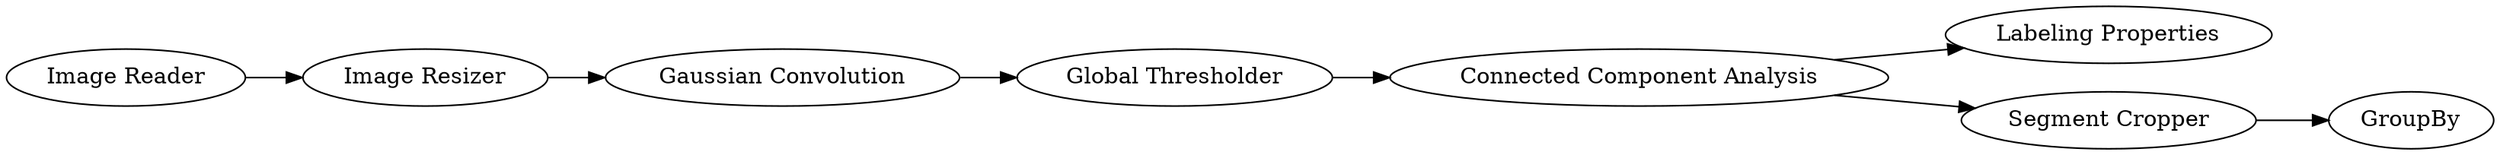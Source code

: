 digraph {
	311 -> 5
	2 -> 312
	5 -> 6
	2 -> 8
	8 -> 313
	6 -> 2
	1 -> 311
	5 [label="Gaussian Convolution"]
	313 [label=GroupBy]
	1 [label="Image Reader"]
	311 [label="Image Resizer"]
	8 [label="Segment Cropper"]
	6 [label="Global Thresholder"]
	312 [label="Labeling Properties"]
	2 [label="Connected Component Analysis"]
	rankdir=LR
}
